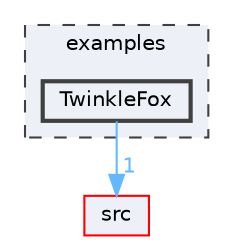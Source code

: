 digraph "/home/runner/work/FastLED/FastLED/examples/TwinkleFox"
{
 // LATEX_PDF_SIZE
  bgcolor="transparent";
  edge [fontname=Helvetica,fontsize=10,labelfontname=Helvetica,labelfontsize=10];
  node [fontname=Helvetica,fontsize=10,shape=box,height=0.2,width=0.4];
  compound=true
  subgraph clusterdir_d28a4824dc47e487b107a5db32ef43c4 {
    graph [ bgcolor="#edf0f7", pencolor="grey25", label="examples", fontname=Helvetica,fontsize=10 style="filled,dashed", URL="dir_d28a4824dc47e487b107a5db32ef43c4.html",tooltip=""]
  dir_3d7f0dd01d50ae27368def194e8e7b46 [label="TwinkleFox", fillcolor="#edf0f7", color="grey25", style="filled,bold", URL="dir_3d7f0dd01d50ae27368def194e8e7b46.html",tooltip=""];
  }
  dir_68267d1309a1af8e8297ef4c3efbcdba [label="src", fillcolor="#edf0f7", color="red", style="filled", URL="dir_68267d1309a1af8e8297ef4c3efbcdba.html",tooltip=""];
  dir_3d7f0dd01d50ae27368def194e8e7b46->dir_68267d1309a1af8e8297ef4c3efbcdba [headlabel="1", labeldistance=1.5 headhref="dir_000080_000073.html" href="dir_000080_000073.html" color="steelblue1" fontcolor="steelblue1"];
}
